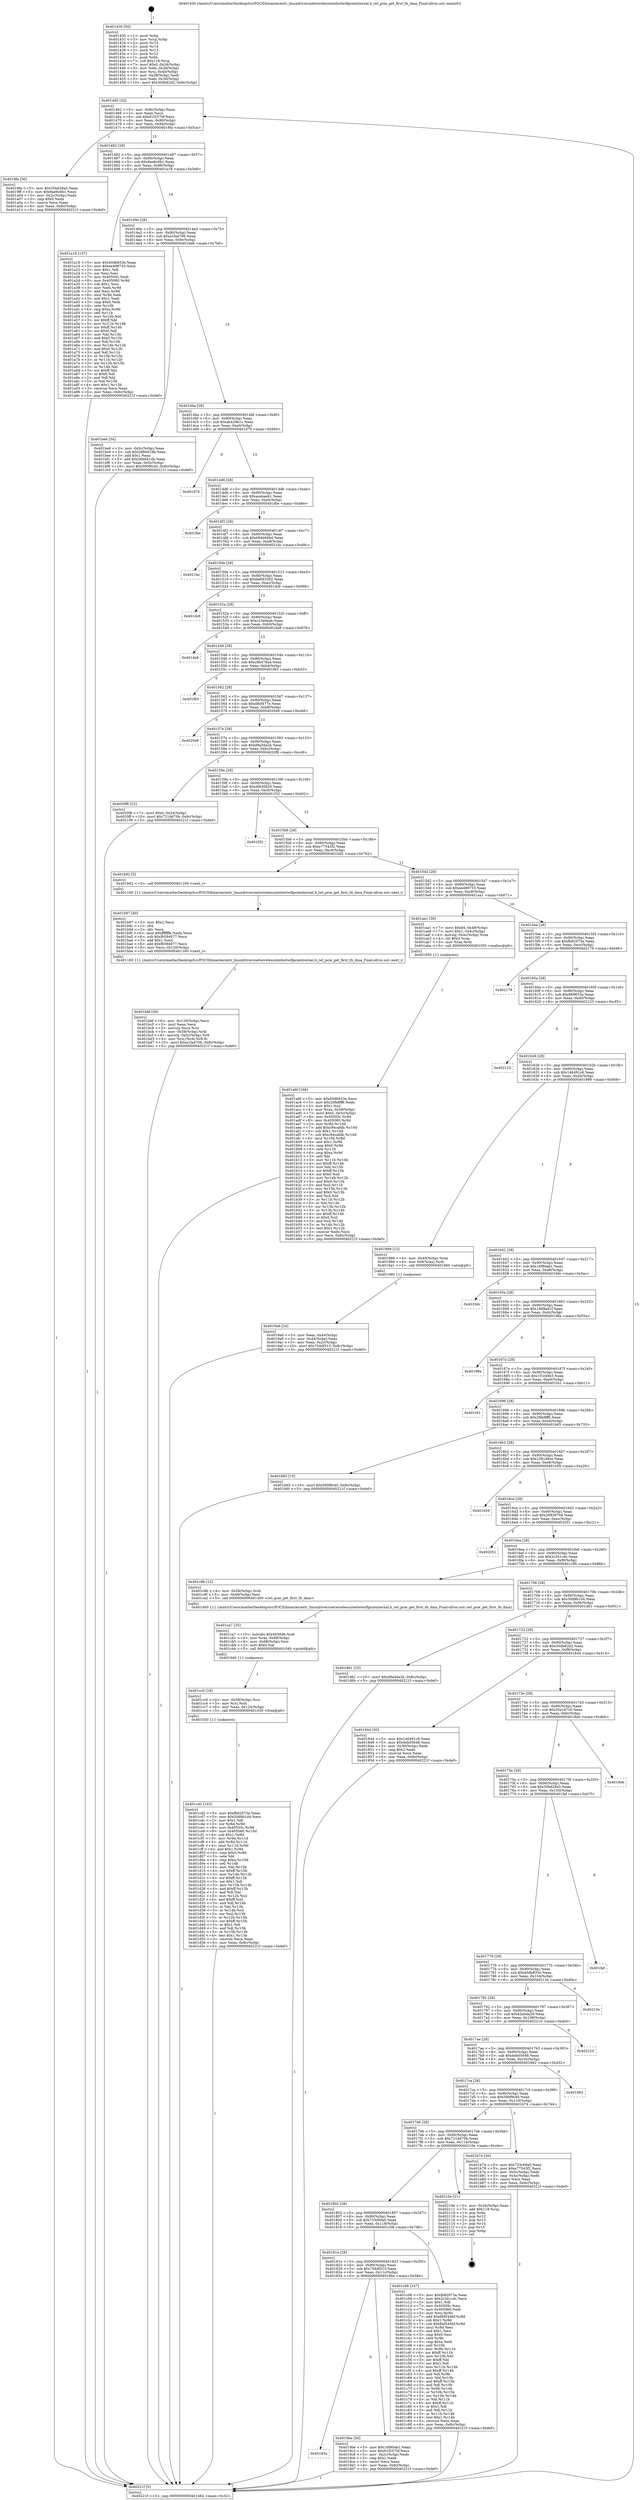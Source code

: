 digraph "0x401430" {
  label = "0x401430 (/mnt/c/Users/mathe/Desktop/tcc/POCII/binaries/extr_linuxdriversnetwirelessinteliwlwifipcieinternal.h_iwl_pcie_get_first_tb_dma_Final-ollvm.out::main(0))"
  labelloc = "t"
  node[shape=record]

  Entry [label="",width=0.3,height=0.3,shape=circle,fillcolor=black,style=filled]
  "0x401462" [label="{
     0x401462 [32]\l
     | [instrs]\l
     &nbsp;&nbsp;0x401462 \<+6\>: mov -0x8c(%rbp),%eax\l
     &nbsp;&nbsp;0x401468 \<+2\>: mov %eax,%ecx\l
     &nbsp;&nbsp;0x40146a \<+6\>: sub $0x91f2570f,%ecx\l
     &nbsp;&nbsp;0x401470 \<+6\>: mov %eax,-0x90(%rbp)\l
     &nbsp;&nbsp;0x401476 \<+6\>: mov %ecx,-0x94(%rbp)\l
     &nbsp;&nbsp;0x40147c \<+6\>: je 00000000004019fa \<main+0x5ca\>\l
  }"]
  "0x4019fa" [label="{
     0x4019fa [30]\l
     | [instrs]\l
     &nbsp;&nbsp;0x4019fa \<+5\>: mov $0x35bd28a5,%eax\l
     &nbsp;&nbsp;0x4019ff \<+5\>: mov $0x9ae6c6b1,%ecx\l
     &nbsp;&nbsp;0x401a04 \<+3\>: mov -0x2c(%rbp),%edx\l
     &nbsp;&nbsp;0x401a07 \<+3\>: cmp $0x0,%edx\l
     &nbsp;&nbsp;0x401a0a \<+3\>: cmove %ecx,%eax\l
     &nbsp;&nbsp;0x401a0d \<+6\>: mov %eax,-0x8c(%rbp)\l
     &nbsp;&nbsp;0x401a13 \<+5\>: jmp 000000000040221f \<main+0xdef\>\l
  }"]
  "0x401482" [label="{
     0x401482 [28]\l
     | [instrs]\l
     &nbsp;&nbsp;0x401482 \<+5\>: jmp 0000000000401487 \<main+0x57\>\l
     &nbsp;&nbsp;0x401487 \<+6\>: mov -0x90(%rbp),%eax\l
     &nbsp;&nbsp;0x40148d \<+5\>: sub $0x9ae6c6b1,%eax\l
     &nbsp;&nbsp;0x401492 \<+6\>: mov %eax,-0x98(%rbp)\l
     &nbsp;&nbsp;0x401498 \<+6\>: je 0000000000401a18 \<main+0x5e8\>\l
  }"]
  Exit [label="",width=0.3,height=0.3,shape=circle,fillcolor=black,style=filled,peripheries=2]
  "0x401a18" [label="{
     0x401a18 [137]\l
     | [instrs]\l
     &nbsp;&nbsp;0x401a18 \<+5\>: mov $0x40db833e,%eax\l
     &nbsp;&nbsp;0x401a1d \<+5\>: mov $0xee499733,%ecx\l
     &nbsp;&nbsp;0x401a22 \<+2\>: mov $0x1,%dl\l
     &nbsp;&nbsp;0x401a24 \<+2\>: xor %esi,%esi\l
     &nbsp;&nbsp;0x401a26 \<+7\>: mov 0x40505c,%edi\l
     &nbsp;&nbsp;0x401a2d \<+8\>: mov 0x405060,%r8d\l
     &nbsp;&nbsp;0x401a35 \<+3\>: sub $0x1,%esi\l
     &nbsp;&nbsp;0x401a38 \<+3\>: mov %edi,%r9d\l
     &nbsp;&nbsp;0x401a3b \<+3\>: add %esi,%r9d\l
     &nbsp;&nbsp;0x401a3e \<+4\>: imul %r9d,%edi\l
     &nbsp;&nbsp;0x401a42 \<+3\>: and $0x1,%edi\l
     &nbsp;&nbsp;0x401a45 \<+3\>: cmp $0x0,%edi\l
     &nbsp;&nbsp;0x401a48 \<+4\>: sete %r10b\l
     &nbsp;&nbsp;0x401a4c \<+4\>: cmp $0xa,%r8d\l
     &nbsp;&nbsp;0x401a50 \<+4\>: setl %r11b\l
     &nbsp;&nbsp;0x401a54 \<+3\>: mov %r10b,%bl\l
     &nbsp;&nbsp;0x401a57 \<+3\>: xor $0xff,%bl\l
     &nbsp;&nbsp;0x401a5a \<+3\>: mov %r11b,%r14b\l
     &nbsp;&nbsp;0x401a5d \<+4\>: xor $0xff,%r14b\l
     &nbsp;&nbsp;0x401a61 \<+3\>: xor $0x0,%dl\l
     &nbsp;&nbsp;0x401a64 \<+3\>: mov %bl,%r15b\l
     &nbsp;&nbsp;0x401a67 \<+4\>: and $0x0,%r15b\l
     &nbsp;&nbsp;0x401a6b \<+3\>: and %dl,%r10b\l
     &nbsp;&nbsp;0x401a6e \<+3\>: mov %r14b,%r12b\l
     &nbsp;&nbsp;0x401a71 \<+4\>: and $0x0,%r12b\l
     &nbsp;&nbsp;0x401a75 \<+3\>: and %dl,%r11b\l
     &nbsp;&nbsp;0x401a78 \<+3\>: or %r10b,%r15b\l
     &nbsp;&nbsp;0x401a7b \<+3\>: or %r11b,%r12b\l
     &nbsp;&nbsp;0x401a7e \<+3\>: xor %r12b,%r15b\l
     &nbsp;&nbsp;0x401a81 \<+3\>: or %r14b,%bl\l
     &nbsp;&nbsp;0x401a84 \<+3\>: xor $0xff,%bl\l
     &nbsp;&nbsp;0x401a87 \<+3\>: or $0x0,%dl\l
     &nbsp;&nbsp;0x401a8a \<+2\>: and %dl,%bl\l
     &nbsp;&nbsp;0x401a8c \<+3\>: or %bl,%r15b\l
     &nbsp;&nbsp;0x401a8f \<+4\>: test $0x1,%r15b\l
     &nbsp;&nbsp;0x401a93 \<+3\>: cmovne %ecx,%eax\l
     &nbsp;&nbsp;0x401a96 \<+6\>: mov %eax,-0x8c(%rbp)\l
     &nbsp;&nbsp;0x401a9c \<+5\>: jmp 000000000040221f \<main+0xdef\>\l
  }"]
  "0x40149e" [label="{
     0x40149e [28]\l
     | [instrs]\l
     &nbsp;&nbsp;0x40149e \<+5\>: jmp 00000000004014a3 \<main+0x73\>\l
     &nbsp;&nbsp;0x4014a3 \<+6\>: mov -0x90(%rbp),%eax\l
     &nbsp;&nbsp;0x4014a9 \<+5\>: sub $0xa1fa4706,%eax\l
     &nbsp;&nbsp;0x4014ae \<+6\>: mov %eax,-0x9c(%rbp)\l
     &nbsp;&nbsp;0x4014b4 \<+6\>: je 0000000000401be6 \<main+0x7b6\>\l
  }"]
  "0x401cd2" [label="{
     0x401cd2 [143]\l
     | [instrs]\l
     &nbsp;&nbsp;0x401cd2 \<+5\>: mov $0xfb82973a,%eax\l
     &nbsp;&nbsp;0x401cd7 \<+5\>: mov $0x30d9b1d4,%ecx\l
     &nbsp;&nbsp;0x401cdc \<+2\>: mov $0x1,%dl\l
     &nbsp;&nbsp;0x401cde \<+3\>: xor %r8d,%r8d\l
     &nbsp;&nbsp;0x401ce1 \<+8\>: mov 0x40505c,%r9d\l
     &nbsp;&nbsp;0x401ce9 \<+8\>: mov 0x405060,%r10d\l
     &nbsp;&nbsp;0x401cf1 \<+4\>: sub $0x1,%r8d\l
     &nbsp;&nbsp;0x401cf5 \<+3\>: mov %r9d,%r11d\l
     &nbsp;&nbsp;0x401cf8 \<+3\>: add %r8d,%r11d\l
     &nbsp;&nbsp;0x401cfb \<+4\>: imul %r11d,%r9d\l
     &nbsp;&nbsp;0x401cff \<+4\>: and $0x1,%r9d\l
     &nbsp;&nbsp;0x401d03 \<+4\>: cmp $0x0,%r9d\l
     &nbsp;&nbsp;0x401d07 \<+3\>: sete %bl\l
     &nbsp;&nbsp;0x401d0a \<+4\>: cmp $0xa,%r10d\l
     &nbsp;&nbsp;0x401d0e \<+4\>: setl %r14b\l
     &nbsp;&nbsp;0x401d12 \<+3\>: mov %bl,%r15b\l
     &nbsp;&nbsp;0x401d15 \<+4\>: xor $0xff,%r15b\l
     &nbsp;&nbsp;0x401d19 \<+3\>: mov %r14b,%r12b\l
     &nbsp;&nbsp;0x401d1c \<+4\>: xor $0xff,%r12b\l
     &nbsp;&nbsp;0x401d20 \<+3\>: xor $0x1,%dl\l
     &nbsp;&nbsp;0x401d23 \<+3\>: mov %r15b,%r13b\l
     &nbsp;&nbsp;0x401d26 \<+4\>: and $0xff,%r13b\l
     &nbsp;&nbsp;0x401d2a \<+2\>: and %dl,%bl\l
     &nbsp;&nbsp;0x401d2c \<+3\>: mov %r12b,%sil\l
     &nbsp;&nbsp;0x401d2f \<+4\>: and $0xff,%sil\l
     &nbsp;&nbsp;0x401d33 \<+3\>: and %dl,%r14b\l
     &nbsp;&nbsp;0x401d36 \<+3\>: or %bl,%r13b\l
     &nbsp;&nbsp;0x401d39 \<+3\>: or %r14b,%sil\l
     &nbsp;&nbsp;0x401d3c \<+3\>: xor %sil,%r13b\l
     &nbsp;&nbsp;0x401d3f \<+3\>: or %r12b,%r15b\l
     &nbsp;&nbsp;0x401d42 \<+4\>: xor $0xff,%r15b\l
     &nbsp;&nbsp;0x401d46 \<+3\>: or $0x1,%dl\l
     &nbsp;&nbsp;0x401d49 \<+3\>: and %dl,%r15b\l
     &nbsp;&nbsp;0x401d4c \<+3\>: or %r15b,%r13b\l
     &nbsp;&nbsp;0x401d4f \<+4\>: test $0x1,%r13b\l
     &nbsp;&nbsp;0x401d53 \<+3\>: cmovne %ecx,%eax\l
     &nbsp;&nbsp;0x401d56 \<+6\>: mov %eax,-0x8c(%rbp)\l
     &nbsp;&nbsp;0x401d5c \<+5\>: jmp 000000000040221f \<main+0xdef\>\l
  }"]
  "0x401be6" [label="{
     0x401be6 [34]\l
     | [instrs]\l
     &nbsp;&nbsp;0x401be6 \<+3\>: mov -0x5c(%rbp),%eax\l
     &nbsp;&nbsp;0x401be9 \<+5\>: sub $0x2666d1db,%eax\l
     &nbsp;&nbsp;0x401bee \<+3\>: add $0x1,%eax\l
     &nbsp;&nbsp;0x401bf1 \<+5\>: add $0x2666d1db,%eax\l
     &nbsp;&nbsp;0x401bf6 \<+3\>: mov %eax,-0x5c(%rbp)\l
     &nbsp;&nbsp;0x401bf9 \<+10\>: movl $0x590f9c40,-0x8c(%rbp)\l
     &nbsp;&nbsp;0x401c03 \<+5\>: jmp 000000000040221f \<main+0xdef\>\l
  }"]
  "0x4014ba" [label="{
     0x4014ba [28]\l
     | [instrs]\l
     &nbsp;&nbsp;0x4014ba \<+5\>: jmp 00000000004014bf \<main+0x8f\>\l
     &nbsp;&nbsp;0x4014bf \<+6\>: mov -0x90(%rbp),%eax\l
     &nbsp;&nbsp;0x4014c5 \<+5\>: sub $0xab429b1c,%eax\l
     &nbsp;&nbsp;0x4014ca \<+6\>: mov %eax,-0xa0(%rbp)\l
     &nbsp;&nbsp;0x4014d0 \<+6\>: je 0000000000401d70 \<main+0x940\>\l
  }"]
  "0x401cc0" [label="{
     0x401cc0 [18]\l
     | [instrs]\l
     &nbsp;&nbsp;0x401cc0 \<+4\>: mov -0x58(%rbp),%rsi\l
     &nbsp;&nbsp;0x401cc4 \<+3\>: mov %rsi,%rdi\l
     &nbsp;&nbsp;0x401cc7 \<+6\>: mov %eax,-0x124(%rbp)\l
     &nbsp;&nbsp;0x401ccd \<+5\>: call 0000000000401030 \<free@plt\>\l
     | [calls]\l
     &nbsp;&nbsp;0x401030 \{1\} (unknown)\l
  }"]
  "0x401d70" [label="{
     0x401d70\l
  }", style=dashed]
  "0x4014d6" [label="{
     0x4014d6 [28]\l
     | [instrs]\l
     &nbsp;&nbsp;0x4014d6 \<+5\>: jmp 00000000004014db \<main+0xab\>\l
     &nbsp;&nbsp;0x4014db \<+6\>: mov -0x90(%rbp),%eax\l
     &nbsp;&nbsp;0x4014e1 \<+5\>: sub $0xacebaeb1,%eax\l
     &nbsp;&nbsp;0x4014e6 \<+6\>: mov %eax,-0xa4(%rbp)\l
     &nbsp;&nbsp;0x4014ec \<+6\>: je 0000000000401fbe \<main+0xb8e\>\l
  }"]
  "0x401ca7" [label="{
     0x401ca7 [25]\l
     | [instrs]\l
     &nbsp;&nbsp;0x401ca7 \<+10\>: movabs $0x4030d6,%rdi\l
     &nbsp;&nbsp;0x401cb1 \<+4\>: mov %rax,-0x68(%rbp)\l
     &nbsp;&nbsp;0x401cb5 \<+4\>: mov -0x68(%rbp),%rsi\l
     &nbsp;&nbsp;0x401cb9 \<+2\>: mov $0x0,%al\l
     &nbsp;&nbsp;0x401cbb \<+5\>: call 0000000000401040 \<printf@plt\>\l
     | [calls]\l
     &nbsp;&nbsp;0x401040 \{1\} (unknown)\l
  }"]
  "0x401fbe" [label="{
     0x401fbe\l
  }", style=dashed]
  "0x4014f2" [label="{
     0x4014f2 [28]\l
     | [instrs]\l
     &nbsp;&nbsp;0x4014f2 \<+5\>: jmp 00000000004014f7 \<main+0xc7\>\l
     &nbsp;&nbsp;0x4014f7 \<+6\>: mov -0x90(%rbp),%eax\l
     &nbsp;&nbsp;0x4014fd \<+5\>: sub $0xb94b94bd,%eax\l
     &nbsp;&nbsp;0x401502 \<+6\>: mov %eax,-0xa8(%rbp)\l
     &nbsp;&nbsp;0x401508 \<+6\>: je 00000000004021bc \<main+0xd8c\>\l
  }"]
  "0x401bbf" [label="{
     0x401bbf [39]\l
     | [instrs]\l
     &nbsp;&nbsp;0x401bbf \<+6\>: mov -0x120(%rbp),%ecx\l
     &nbsp;&nbsp;0x401bc5 \<+3\>: imul %eax,%ecx\l
     &nbsp;&nbsp;0x401bc8 \<+3\>: movslq %ecx,%rsi\l
     &nbsp;&nbsp;0x401bcb \<+4\>: mov -0x58(%rbp),%rdi\l
     &nbsp;&nbsp;0x401bcf \<+4\>: movslq -0x5c(%rbp),%r8\l
     &nbsp;&nbsp;0x401bd3 \<+4\>: mov %rsi,(%rdi,%r8,8)\l
     &nbsp;&nbsp;0x401bd7 \<+10\>: movl $0xa1fa4706,-0x8c(%rbp)\l
     &nbsp;&nbsp;0x401be1 \<+5\>: jmp 000000000040221f \<main+0xdef\>\l
  }"]
  "0x4021bc" [label="{
     0x4021bc\l
  }", style=dashed]
  "0x40150e" [label="{
     0x40150e [28]\l
     | [instrs]\l
     &nbsp;&nbsp;0x40150e \<+5\>: jmp 0000000000401513 \<main+0xe3\>\l
     &nbsp;&nbsp;0x401513 \<+6\>: mov -0x90(%rbp),%eax\l
     &nbsp;&nbsp;0x401519 \<+5\>: sub $0xbe693302,%eax\l
     &nbsp;&nbsp;0x40151e \<+6\>: mov %eax,-0xac(%rbp)\l
     &nbsp;&nbsp;0x401524 \<+6\>: je 0000000000401dc6 \<main+0x996\>\l
  }"]
  "0x401b97" [label="{
     0x401b97 [40]\l
     | [instrs]\l
     &nbsp;&nbsp;0x401b97 \<+5\>: mov $0x2,%ecx\l
     &nbsp;&nbsp;0x401b9c \<+1\>: cltd\l
     &nbsp;&nbsp;0x401b9d \<+2\>: idiv %ecx\l
     &nbsp;&nbsp;0x401b9f \<+6\>: imul $0xfffffffe,%edx,%ecx\l
     &nbsp;&nbsp;0x401ba5 \<+6\>: sub $0xfb594077,%ecx\l
     &nbsp;&nbsp;0x401bab \<+3\>: add $0x1,%ecx\l
     &nbsp;&nbsp;0x401bae \<+6\>: add $0xfb594077,%ecx\l
     &nbsp;&nbsp;0x401bb4 \<+6\>: mov %ecx,-0x120(%rbp)\l
     &nbsp;&nbsp;0x401bba \<+5\>: call 0000000000401160 \<next_i\>\l
     | [calls]\l
     &nbsp;&nbsp;0x401160 \{1\} (/mnt/c/Users/mathe/Desktop/tcc/POCII/binaries/extr_linuxdriversnetwirelessinteliwlwifipcieinternal.h_iwl_pcie_get_first_tb_dma_Final-ollvm.out::next_i)\l
  }"]
  "0x401dc6" [label="{
     0x401dc6\l
  }", style=dashed]
  "0x40152a" [label="{
     0x40152a [28]\l
     | [instrs]\l
     &nbsp;&nbsp;0x40152a \<+5\>: jmp 000000000040152f \<main+0xff\>\l
     &nbsp;&nbsp;0x40152f \<+6\>: mov -0x90(%rbp),%eax\l
     &nbsp;&nbsp;0x401535 \<+5\>: sub $0xc23e0eab,%eax\l
     &nbsp;&nbsp;0x40153a \<+6\>: mov %eax,-0xb0(%rbp)\l
     &nbsp;&nbsp;0x401540 \<+6\>: je 0000000000401da8 \<main+0x978\>\l
  }"]
  "0x401abf" [label="{
     0x401abf [166]\l
     | [instrs]\l
     &nbsp;&nbsp;0x401abf \<+5\>: mov $0x40db833e,%ecx\l
     &nbsp;&nbsp;0x401ac4 \<+5\>: mov $0x20fe8ff6,%edx\l
     &nbsp;&nbsp;0x401ac9 \<+3\>: mov $0x1,%sil\l
     &nbsp;&nbsp;0x401acc \<+4\>: mov %rax,-0x58(%rbp)\l
     &nbsp;&nbsp;0x401ad0 \<+7\>: movl $0x0,-0x5c(%rbp)\l
     &nbsp;&nbsp;0x401ad7 \<+8\>: mov 0x40505c,%r8d\l
     &nbsp;&nbsp;0x401adf \<+8\>: mov 0x405060,%r9d\l
     &nbsp;&nbsp;0x401ae7 \<+3\>: mov %r8d,%r10d\l
     &nbsp;&nbsp;0x401aea \<+7\>: add $0xc94cafdb,%r10d\l
     &nbsp;&nbsp;0x401af1 \<+4\>: sub $0x1,%r10d\l
     &nbsp;&nbsp;0x401af5 \<+7\>: sub $0xc94cafdb,%r10d\l
     &nbsp;&nbsp;0x401afc \<+4\>: imul %r10d,%r8d\l
     &nbsp;&nbsp;0x401b00 \<+4\>: and $0x1,%r8d\l
     &nbsp;&nbsp;0x401b04 \<+4\>: cmp $0x0,%r8d\l
     &nbsp;&nbsp;0x401b08 \<+4\>: sete %r11b\l
     &nbsp;&nbsp;0x401b0c \<+4\>: cmp $0xa,%r9d\l
     &nbsp;&nbsp;0x401b10 \<+3\>: setl %bl\l
     &nbsp;&nbsp;0x401b13 \<+3\>: mov %r11b,%r14b\l
     &nbsp;&nbsp;0x401b16 \<+4\>: xor $0xff,%r14b\l
     &nbsp;&nbsp;0x401b1a \<+3\>: mov %bl,%r15b\l
     &nbsp;&nbsp;0x401b1d \<+4\>: xor $0xff,%r15b\l
     &nbsp;&nbsp;0x401b21 \<+4\>: xor $0x0,%sil\l
     &nbsp;&nbsp;0x401b25 \<+3\>: mov %r14b,%r12b\l
     &nbsp;&nbsp;0x401b28 \<+4\>: and $0x0,%r12b\l
     &nbsp;&nbsp;0x401b2c \<+3\>: and %sil,%r11b\l
     &nbsp;&nbsp;0x401b2f \<+3\>: mov %r15b,%r13b\l
     &nbsp;&nbsp;0x401b32 \<+4\>: and $0x0,%r13b\l
     &nbsp;&nbsp;0x401b36 \<+3\>: and %sil,%bl\l
     &nbsp;&nbsp;0x401b39 \<+3\>: or %r11b,%r12b\l
     &nbsp;&nbsp;0x401b3c \<+3\>: or %bl,%r13b\l
     &nbsp;&nbsp;0x401b3f \<+3\>: xor %r13b,%r12b\l
     &nbsp;&nbsp;0x401b42 \<+3\>: or %r15b,%r14b\l
     &nbsp;&nbsp;0x401b45 \<+4\>: xor $0xff,%r14b\l
     &nbsp;&nbsp;0x401b49 \<+4\>: or $0x0,%sil\l
     &nbsp;&nbsp;0x401b4d \<+3\>: and %sil,%r14b\l
     &nbsp;&nbsp;0x401b50 \<+3\>: or %r14b,%r12b\l
     &nbsp;&nbsp;0x401b53 \<+4\>: test $0x1,%r12b\l
     &nbsp;&nbsp;0x401b57 \<+3\>: cmovne %edx,%ecx\l
     &nbsp;&nbsp;0x401b5a \<+6\>: mov %ecx,-0x8c(%rbp)\l
     &nbsp;&nbsp;0x401b60 \<+5\>: jmp 000000000040221f \<main+0xdef\>\l
  }"]
  "0x401da8" [label="{
     0x401da8\l
  }", style=dashed]
  "0x401546" [label="{
     0x401546 [28]\l
     | [instrs]\l
     &nbsp;&nbsp;0x401546 \<+5\>: jmp 000000000040154b \<main+0x11b\>\l
     &nbsp;&nbsp;0x40154b \<+6\>: mov -0x90(%rbp),%eax\l
     &nbsp;&nbsp;0x401551 \<+5\>: sub $0xc9b476a4,%eax\l
     &nbsp;&nbsp;0x401556 \<+6\>: mov %eax,-0xb4(%rbp)\l
     &nbsp;&nbsp;0x40155c \<+6\>: je 0000000000401f63 \<main+0xb33\>\l
  }"]
  "0x40183a" [label="{
     0x40183a\l
  }", style=dashed]
  "0x401f63" [label="{
     0x401f63\l
  }", style=dashed]
  "0x401562" [label="{
     0x401562 [28]\l
     | [instrs]\l
     &nbsp;&nbsp;0x401562 \<+5\>: jmp 0000000000401567 \<main+0x137\>\l
     &nbsp;&nbsp;0x401567 \<+6\>: mov -0x90(%rbp),%eax\l
     &nbsp;&nbsp;0x40156d \<+5\>: sub $0xd8cf477e,%eax\l
     &nbsp;&nbsp;0x401572 \<+6\>: mov %eax,-0xb8(%rbp)\l
     &nbsp;&nbsp;0x401578 \<+6\>: je 00000000004020e9 \<main+0xcb9\>\l
  }"]
  "0x4019be" [label="{
     0x4019be [30]\l
     | [instrs]\l
     &nbsp;&nbsp;0x4019be \<+5\>: mov $0x16f80ab1,%eax\l
     &nbsp;&nbsp;0x4019c3 \<+5\>: mov $0x91f2570f,%ecx\l
     &nbsp;&nbsp;0x4019c8 \<+3\>: mov -0x2c(%rbp),%edx\l
     &nbsp;&nbsp;0x4019cb \<+3\>: cmp $0x1,%edx\l
     &nbsp;&nbsp;0x4019ce \<+3\>: cmovl %ecx,%eax\l
     &nbsp;&nbsp;0x4019d1 \<+6\>: mov %eax,-0x8c(%rbp)\l
     &nbsp;&nbsp;0x4019d7 \<+5\>: jmp 000000000040221f \<main+0xdef\>\l
  }"]
  "0x4020e9" [label="{
     0x4020e9\l
  }", style=dashed]
  "0x40157e" [label="{
     0x40157e [28]\l
     | [instrs]\l
     &nbsp;&nbsp;0x40157e \<+5\>: jmp 0000000000401583 \<main+0x153\>\l
     &nbsp;&nbsp;0x401583 \<+6\>: mov -0x90(%rbp),%eax\l
     &nbsp;&nbsp;0x401589 \<+5\>: sub $0xd9a3da2b,%eax\l
     &nbsp;&nbsp;0x40158e \<+6\>: mov %eax,-0xbc(%rbp)\l
     &nbsp;&nbsp;0x401594 \<+6\>: je 00000000004020f8 \<main+0xcc8\>\l
  }"]
  "0x40181e" [label="{
     0x40181e [28]\l
     | [instrs]\l
     &nbsp;&nbsp;0x40181e \<+5\>: jmp 0000000000401823 \<main+0x3f3\>\l
     &nbsp;&nbsp;0x401823 \<+6\>: mov -0x90(%rbp),%eax\l
     &nbsp;&nbsp;0x401829 \<+5\>: sub $0x754df313,%eax\l
     &nbsp;&nbsp;0x40182e \<+6\>: mov %eax,-0x11c(%rbp)\l
     &nbsp;&nbsp;0x401834 \<+6\>: je 00000000004019be \<main+0x58e\>\l
  }"]
  "0x4020f8" [label="{
     0x4020f8 [22]\l
     | [instrs]\l
     &nbsp;&nbsp;0x4020f8 \<+7\>: movl $0x0,-0x34(%rbp)\l
     &nbsp;&nbsp;0x4020ff \<+10\>: movl $0x721dd70b,-0x8c(%rbp)\l
     &nbsp;&nbsp;0x402109 \<+5\>: jmp 000000000040221f \<main+0xdef\>\l
  }"]
  "0x40159a" [label="{
     0x40159a [28]\l
     | [instrs]\l
     &nbsp;&nbsp;0x40159a \<+5\>: jmp 000000000040159f \<main+0x16f\>\l
     &nbsp;&nbsp;0x40159f \<+6\>: mov -0x90(%rbp),%eax\l
     &nbsp;&nbsp;0x4015a5 \<+5\>: sub $0xdf430626,%eax\l
     &nbsp;&nbsp;0x4015aa \<+6\>: mov %eax,-0xc0(%rbp)\l
     &nbsp;&nbsp;0x4015b0 \<+6\>: je 0000000000401f32 \<main+0xb02\>\l
  }"]
  "0x401c08" [label="{
     0x401c08 [147]\l
     | [instrs]\l
     &nbsp;&nbsp;0x401c08 \<+5\>: mov $0xfb82973a,%eax\l
     &nbsp;&nbsp;0x401c0d \<+5\>: mov $0x2c341cdc,%ecx\l
     &nbsp;&nbsp;0x401c12 \<+2\>: mov $0x1,%dl\l
     &nbsp;&nbsp;0x401c14 \<+7\>: mov 0x40505c,%esi\l
     &nbsp;&nbsp;0x401c1b \<+7\>: mov 0x405060,%edi\l
     &nbsp;&nbsp;0x401c22 \<+3\>: mov %esi,%r8d\l
     &nbsp;&nbsp;0x401c25 \<+7\>: add $0x6bf544bf,%r8d\l
     &nbsp;&nbsp;0x401c2c \<+4\>: sub $0x1,%r8d\l
     &nbsp;&nbsp;0x401c30 \<+7\>: sub $0x6bf544bf,%r8d\l
     &nbsp;&nbsp;0x401c37 \<+4\>: imul %r8d,%esi\l
     &nbsp;&nbsp;0x401c3b \<+3\>: and $0x1,%esi\l
     &nbsp;&nbsp;0x401c3e \<+3\>: cmp $0x0,%esi\l
     &nbsp;&nbsp;0x401c41 \<+4\>: sete %r9b\l
     &nbsp;&nbsp;0x401c45 \<+3\>: cmp $0xa,%edi\l
     &nbsp;&nbsp;0x401c48 \<+4\>: setl %r10b\l
     &nbsp;&nbsp;0x401c4c \<+3\>: mov %r9b,%r11b\l
     &nbsp;&nbsp;0x401c4f \<+4\>: xor $0xff,%r11b\l
     &nbsp;&nbsp;0x401c53 \<+3\>: mov %r10b,%bl\l
     &nbsp;&nbsp;0x401c56 \<+3\>: xor $0xff,%bl\l
     &nbsp;&nbsp;0x401c59 \<+3\>: xor $0x1,%dl\l
     &nbsp;&nbsp;0x401c5c \<+3\>: mov %r11b,%r14b\l
     &nbsp;&nbsp;0x401c5f \<+4\>: and $0xff,%r14b\l
     &nbsp;&nbsp;0x401c63 \<+3\>: and %dl,%r9b\l
     &nbsp;&nbsp;0x401c66 \<+3\>: mov %bl,%r15b\l
     &nbsp;&nbsp;0x401c69 \<+4\>: and $0xff,%r15b\l
     &nbsp;&nbsp;0x401c6d \<+3\>: and %dl,%r10b\l
     &nbsp;&nbsp;0x401c70 \<+3\>: or %r9b,%r14b\l
     &nbsp;&nbsp;0x401c73 \<+3\>: or %r10b,%r15b\l
     &nbsp;&nbsp;0x401c76 \<+3\>: xor %r15b,%r14b\l
     &nbsp;&nbsp;0x401c79 \<+3\>: or %bl,%r11b\l
     &nbsp;&nbsp;0x401c7c \<+4\>: xor $0xff,%r11b\l
     &nbsp;&nbsp;0x401c80 \<+3\>: or $0x1,%dl\l
     &nbsp;&nbsp;0x401c83 \<+3\>: and %dl,%r11b\l
     &nbsp;&nbsp;0x401c86 \<+3\>: or %r11b,%r14b\l
     &nbsp;&nbsp;0x401c89 \<+4\>: test $0x1,%r14b\l
     &nbsp;&nbsp;0x401c8d \<+3\>: cmovne %ecx,%eax\l
     &nbsp;&nbsp;0x401c90 \<+6\>: mov %eax,-0x8c(%rbp)\l
     &nbsp;&nbsp;0x401c96 \<+5\>: jmp 000000000040221f \<main+0xdef\>\l
  }"]
  "0x401f32" [label="{
     0x401f32\l
  }", style=dashed]
  "0x4015b6" [label="{
     0x4015b6 [28]\l
     | [instrs]\l
     &nbsp;&nbsp;0x4015b6 \<+5\>: jmp 00000000004015bb \<main+0x18b\>\l
     &nbsp;&nbsp;0x4015bb \<+6\>: mov -0x90(%rbp),%eax\l
     &nbsp;&nbsp;0x4015c1 \<+5\>: sub $0xe77543f2,%eax\l
     &nbsp;&nbsp;0x4015c6 \<+6\>: mov %eax,-0xc4(%rbp)\l
     &nbsp;&nbsp;0x4015cc \<+6\>: je 0000000000401b92 \<main+0x762\>\l
  }"]
  "0x401802" [label="{
     0x401802 [28]\l
     | [instrs]\l
     &nbsp;&nbsp;0x401802 \<+5\>: jmp 0000000000401807 \<main+0x3d7\>\l
     &nbsp;&nbsp;0x401807 \<+6\>: mov -0x90(%rbp),%eax\l
     &nbsp;&nbsp;0x40180d \<+5\>: sub $0x733c68a0,%eax\l
     &nbsp;&nbsp;0x401812 \<+6\>: mov %eax,-0x118(%rbp)\l
     &nbsp;&nbsp;0x401818 \<+6\>: je 0000000000401c08 \<main+0x7d8\>\l
  }"]
  "0x401b92" [label="{
     0x401b92 [5]\l
     | [instrs]\l
     &nbsp;&nbsp;0x401b92 \<+5\>: call 0000000000401160 \<next_i\>\l
     | [calls]\l
     &nbsp;&nbsp;0x401160 \{1\} (/mnt/c/Users/mathe/Desktop/tcc/POCII/binaries/extr_linuxdriversnetwirelessinteliwlwifipcieinternal.h_iwl_pcie_get_first_tb_dma_Final-ollvm.out::next_i)\l
  }"]
  "0x4015d2" [label="{
     0x4015d2 [28]\l
     | [instrs]\l
     &nbsp;&nbsp;0x4015d2 \<+5\>: jmp 00000000004015d7 \<main+0x1a7\>\l
     &nbsp;&nbsp;0x4015d7 \<+6\>: mov -0x90(%rbp),%eax\l
     &nbsp;&nbsp;0x4015dd \<+5\>: sub $0xee499733,%eax\l
     &nbsp;&nbsp;0x4015e2 \<+6\>: mov %eax,-0xc8(%rbp)\l
     &nbsp;&nbsp;0x4015e8 \<+6\>: je 0000000000401aa1 \<main+0x671\>\l
  }"]
  "0x40210e" [label="{
     0x40210e [21]\l
     | [instrs]\l
     &nbsp;&nbsp;0x40210e \<+3\>: mov -0x34(%rbp),%eax\l
     &nbsp;&nbsp;0x402111 \<+7\>: add $0x118,%rsp\l
     &nbsp;&nbsp;0x402118 \<+1\>: pop %rbx\l
     &nbsp;&nbsp;0x402119 \<+2\>: pop %r12\l
     &nbsp;&nbsp;0x40211b \<+2\>: pop %r13\l
     &nbsp;&nbsp;0x40211d \<+2\>: pop %r14\l
     &nbsp;&nbsp;0x40211f \<+2\>: pop %r15\l
     &nbsp;&nbsp;0x402121 \<+1\>: pop %rbp\l
     &nbsp;&nbsp;0x402122 \<+1\>: ret\l
  }"]
  "0x401aa1" [label="{
     0x401aa1 [30]\l
     | [instrs]\l
     &nbsp;&nbsp;0x401aa1 \<+7\>: movl $0x64,-0x48(%rbp)\l
     &nbsp;&nbsp;0x401aa8 \<+7\>: movl $0x1,-0x4c(%rbp)\l
     &nbsp;&nbsp;0x401aaf \<+4\>: movslq -0x4c(%rbp),%rax\l
     &nbsp;&nbsp;0x401ab3 \<+4\>: shl $0x3,%rax\l
     &nbsp;&nbsp;0x401ab7 \<+3\>: mov %rax,%rdi\l
     &nbsp;&nbsp;0x401aba \<+5\>: call 0000000000401050 \<malloc@plt\>\l
     | [calls]\l
     &nbsp;&nbsp;0x401050 \{1\} (unknown)\l
  }"]
  "0x4015ee" [label="{
     0x4015ee [28]\l
     | [instrs]\l
     &nbsp;&nbsp;0x4015ee \<+5\>: jmp 00000000004015f3 \<main+0x1c3\>\l
     &nbsp;&nbsp;0x4015f3 \<+6\>: mov -0x90(%rbp),%eax\l
     &nbsp;&nbsp;0x4015f9 \<+5\>: sub $0xfb82973a,%eax\l
     &nbsp;&nbsp;0x4015fe \<+6\>: mov %eax,-0xcc(%rbp)\l
     &nbsp;&nbsp;0x401604 \<+6\>: je 0000000000402176 \<main+0xd46\>\l
  }"]
  "0x4017e6" [label="{
     0x4017e6 [28]\l
     | [instrs]\l
     &nbsp;&nbsp;0x4017e6 \<+5\>: jmp 00000000004017eb \<main+0x3bb\>\l
     &nbsp;&nbsp;0x4017eb \<+6\>: mov -0x90(%rbp),%eax\l
     &nbsp;&nbsp;0x4017f1 \<+5\>: sub $0x721dd70b,%eax\l
     &nbsp;&nbsp;0x4017f6 \<+6\>: mov %eax,-0x114(%rbp)\l
     &nbsp;&nbsp;0x4017fc \<+6\>: je 000000000040210e \<main+0xcde\>\l
  }"]
  "0x402176" [label="{
     0x402176\l
  }", style=dashed]
  "0x40160a" [label="{
     0x40160a [28]\l
     | [instrs]\l
     &nbsp;&nbsp;0x40160a \<+5\>: jmp 000000000040160f \<main+0x1df\>\l
     &nbsp;&nbsp;0x40160f \<+6\>: mov -0x90(%rbp),%eax\l
     &nbsp;&nbsp;0x401615 \<+5\>: sub $0x869653a,%eax\l
     &nbsp;&nbsp;0x40161a \<+6\>: mov %eax,-0xd0(%rbp)\l
     &nbsp;&nbsp;0x401620 \<+6\>: je 0000000000402123 \<main+0xcf3\>\l
  }"]
  "0x401b74" [label="{
     0x401b74 [30]\l
     | [instrs]\l
     &nbsp;&nbsp;0x401b74 \<+5\>: mov $0x733c68a0,%eax\l
     &nbsp;&nbsp;0x401b79 \<+5\>: mov $0xe77543f2,%ecx\l
     &nbsp;&nbsp;0x401b7e \<+3\>: mov -0x5c(%rbp),%edx\l
     &nbsp;&nbsp;0x401b81 \<+3\>: cmp -0x4c(%rbp),%edx\l
     &nbsp;&nbsp;0x401b84 \<+3\>: cmovl %ecx,%eax\l
     &nbsp;&nbsp;0x401b87 \<+6\>: mov %eax,-0x8c(%rbp)\l
     &nbsp;&nbsp;0x401b8d \<+5\>: jmp 000000000040221f \<main+0xdef\>\l
  }"]
  "0x402123" [label="{
     0x402123\l
  }", style=dashed]
  "0x401626" [label="{
     0x401626 [28]\l
     | [instrs]\l
     &nbsp;&nbsp;0x401626 \<+5\>: jmp 000000000040162b \<main+0x1fb\>\l
     &nbsp;&nbsp;0x40162b \<+6\>: mov -0x90(%rbp),%eax\l
     &nbsp;&nbsp;0x401631 \<+5\>: sub $0x146491c6,%eax\l
     &nbsp;&nbsp;0x401636 \<+6\>: mov %eax,-0xd4(%rbp)\l
     &nbsp;&nbsp;0x40163c \<+6\>: je 0000000000401999 \<main+0x569\>\l
  }"]
  "0x4017ca" [label="{
     0x4017ca [28]\l
     | [instrs]\l
     &nbsp;&nbsp;0x4017ca \<+5\>: jmp 00000000004017cf \<main+0x39f\>\l
     &nbsp;&nbsp;0x4017cf \<+6\>: mov -0x90(%rbp),%eax\l
     &nbsp;&nbsp;0x4017d5 \<+5\>: sub $0x590f9c40,%eax\l
     &nbsp;&nbsp;0x4017da \<+6\>: mov %eax,-0x110(%rbp)\l
     &nbsp;&nbsp;0x4017e0 \<+6\>: je 0000000000401b74 \<main+0x744\>\l
  }"]
  "0x401999" [label="{
     0x401999 [13]\l
     | [instrs]\l
     &nbsp;&nbsp;0x401999 \<+4\>: mov -0x40(%rbp),%rax\l
     &nbsp;&nbsp;0x40199d \<+4\>: mov 0x8(%rax),%rdi\l
     &nbsp;&nbsp;0x4019a1 \<+5\>: call 0000000000401060 \<atoi@plt\>\l
     | [calls]\l
     &nbsp;&nbsp;0x401060 \{1\} (unknown)\l
  }"]
  "0x401642" [label="{
     0x401642 [28]\l
     | [instrs]\l
     &nbsp;&nbsp;0x401642 \<+5\>: jmp 0000000000401647 \<main+0x217\>\l
     &nbsp;&nbsp;0x401647 \<+6\>: mov -0x90(%rbp),%eax\l
     &nbsp;&nbsp;0x40164d \<+5\>: sub $0x16f80ab1,%eax\l
     &nbsp;&nbsp;0x401652 \<+6\>: mov %eax,-0xd8(%rbp)\l
     &nbsp;&nbsp;0x401658 \<+6\>: je 00000000004019dc \<main+0x5ac\>\l
  }"]
  "0x401862" [label="{
     0x401862\l
  }", style=dashed]
  "0x4019dc" [label="{
     0x4019dc\l
  }", style=dashed]
  "0x40165e" [label="{
     0x40165e [28]\l
     | [instrs]\l
     &nbsp;&nbsp;0x40165e \<+5\>: jmp 0000000000401663 \<main+0x233\>\l
     &nbsp;&nbsp;0x401663 \<+6\>: mov -0x90(%rbp),%eax\l
     &nbsp;&nbsp;0x401669 \<+5\>: sub $0x19d9ad1f,%eax\l
     &nbsp;&nbsp;0x40166e \<+6\>: mov %eax,-0xdc(%rbp)\l
     &nbsp;&nbsp;0x401674 \<+6\>: je 000000000040198a \<main+0x55a\>\l
  }"]
  "0x4017ae" [label="{
     0x4017ae [28]\l
     | [instrs]\l
     &nbsp;&nbsp;0x4017ae \<+5\>: jmp 00000000004017b3 \<main+0x383\>\l
     &nbsp;&nbsp;0x4017b3 \<+6\>: mov -0x90(%rbp),%eax\l
     &nbsp;&nbsp;0x4017b9 \<+5\>: sub $0x4eb05648,%eax\l
     &nbsp;&nbsp;0x4017be \<+6\>: mov %eax,-0x10c(%rbp)\l
     &nbsp;&nbsp;0x4017c4 \<+6\>: je 0000000000401862 \<main+0x432\>\l
  }"]
  "0x40198a" [label="{
     0x40198a\l
  }", style=dashed]
  "0x40167a" [label="{
     0x40167a [28]\l
     | [instrs]\l
     &nbsp;&nbsp;0x40167a \<+5\>: jmp 000000000040167f \<main+0x24f\>\l
     &nbsp;&nbsp;0x40167f \<+6\>: mov -0x90(%rbp),%eax\l
     &nbsp;&nbsp;0x401685 \<+5\>: sub $0x1f1e49e3,%eax\l
     &nbsp;&nbsp;0x40168a \<+6\>: mov %eax,-0xe0(%rbp)\l
     &nbsp;&nbsp;0x401690 \<+6\>: je 0000000000401f41 \<main+0xb11\>\l
  }"]
  "0x402210" [label="{
     0x402210\l
  }", style=dashed]
  "0x401f41" [label="{
     0x401f41\l
  }", style=dashed]
  "0x401696" [label="{
     0x401696 [28]\l
     | [instrs]\l
     &nbsp;&nbsp;0x401696 \<+5\>: jmp 000000000040169b \<main+0x26b\>\l
     &nbsp;&nbsp;0x40169b \<+6\>: mov -0x90(%rbp),%eax\l
     &nbsp;&nbsp;0x4016a1 \<+5\>: sub $0x20fe8ff6,%eax\l
     &nbsp;&nbsp;0x4016a6 \<+6\>: mov %eax,-0xe4(%rbp)\l
     &nbsp;&nbsp;0x4016ac \<+6\>: je 0000000000401b65 \<main+0x735\>\l
  }"]
  "0x401792" [label="{
     0x401792 [28]\l
     | [instrs]\l
     &nbsp;&nbsp;0x401792 \<+5\>: jmp 0000000000401797 \<main+0x367\>\l
     &nbsp;&nbsp;0x401797 \<+6\>: mov -0x90(%rbp),%eax\l
     &nbsp;&nbsp;0x40179d \<+5\>: sub $0x42a0da29,%eax\l
     &nbsp;&nbsp;0x4017a2 \<+6\>: mov %eax,-0x108(%rbp)\l
     &nbsp;&nbsp;0x4017a8 \<+6\>: je 0000000000402210 \<main+0xde0\>\l
  }"]
  "0x401b65" [label="{
     0x401b65 [15]\l
     | [instrs]\l
     &nbsp;&nbsp;0x401b65 \<+10\>: movl $0x590f9c40,-0x8c(%rbp)\l
     &nbsp;&nbsp;0x401b6f \<+5\>: jmp 000000000040221f \<main+0xdef\>\l
  }"]
  "0x4016b2" [label="{
     0x4016b2 [28]\l
     | [instrs]\l
     &nbsp;&nbsp;0x4016b2 \<+5\>: jmp 00000000004016b7 \<main+0x287\>\l
     &nbsp;&nbsp;0x4016b7 \<+6\>: mov -0x90(%rbp),%eax\l
     &nbsp;&nbsp;0x4016bd \<+5\>: sub $0x2381d8ce,%eax\l
     &nbsp;&nbsp;0x4016c2 \<+6\>: mov %eax,-0xe8(%rbp)\l
     &nbsp;&nbsp;0x4016c8 \<+6\>: je 0000000000401e59 \<main+0xa29\>\l
  }"]
  "0x40213e" [label="{
     0x40213e\l
  }", style=dashed]
  "0x401e59" [label="{
     0x401e59\l
  }", style=dashed]
  "0x4016ce" [label="{
     0x4016ce [28]\l
     | [instrs]\l
     &nbsp;&nbsp;0x4016ce \<+5\>: jmp 00000000004016d3 \<main+0x2a3\>\l
     &nbsp;&nbsp;0x4016d3 \<+6\>: mov -0x90(%rbp),%eax\l
     &nbsp;&nbsp;0x4016d9 \<+5\>: sub $0x29939708,%eax\l
     &nbsp;&nbsp;0x4016de \<+6\>: mov %eax,-0xec(%rbp)\l
     &nbsp;&nbsp;0x4016e4 \<+6\>: je 0000000000402051 \<main+0xc21\>\l
  }"]
  "0x401776" [label="{
     0x401776 [28]\l
     | [instrs]\l
     &nbsp;&nbsp;0x401776 \<+5\>: jmp 000000000040177b \<main+0x34b\>\l
     &nbsp;&nbsp;0x40177b \<+6\>: mov -0x90(%rbp),%eax\l
     &nbsp;&nbsp;0x401781 \<+5\>: sub $0x40db833e,%eax\l
     &nbsp;&nbsp;0x401786 \<+6\>: mov %eax,-0x104(%rbp)\l
     &nbsp;&nbsp;0x40178c \<+6\>: je 000000000040213e \<main+0xd0e\>\l
  }"]
  "0x402051" [label="{
     0x402051\l
  }", style=dashed]
  "0x4016ea" [label="{
     0x4016ea [28]\l
     | [instrs]\l
     &nbsp;&nbsp;0x4016ea \<+5\>: jmp 00000000004016ef \<main+0x2bf\>\l
     &nbsp;&nbsp;0x4016ef \<+6\>: mov -0x90(%rbp),%eax\l
     &nbsp;&nbsp;0x4016f5 \<+5\>: sub $0x2c341cdc,%eax\l
     &nbsp;&nbsp;0x4016fa \<+6\>: mov %eax,-0xf0(%rbp)\l
     &nbsp;&nbsp;0x401700 \<+6\>: je 0000000000401c9b \<main+0x86b\>\l
  }"]
  "0x401faf" [label="{
     0x401faf\l
  }", style=dashed]
  "0x401c9b" [label="{
     0x401c9b [12]\l
     | [instrs]\l
     &nbsp;&nbsp;0x401c9b \<+4\>: mov -0x58(%rbp),%rdi\l
     &nbsp;&nbsp;0x401c9f \<+3\>: mov -0x48(%rbp),%esi\l
     &nbsp;&nbsp;0x401ca2 \<+5\>: call 0000000000401400 \<iwl_pcie_get_first_tb_dma\>\l
     | [calls]\l
     &nbsp;&nbsp;0x401400 \{1\} (/mnt/c/Users/mathe/Desktop/tcc/POCII/binaries/extr_linuxdriversnetwirelessinteliwlwifipcieinternal.h_iwl_pcie_get_first_tb_dma_Final-ollvm.out::iwl_pcie_get_first_tb_dma)\l
  }"]
  "0x401706" [label="{
     0x401706 [28]\l
     | [instrs]\l
     &nbsp;&nbsp;0x401706 \<+5\>: jmp 000000000040170b \<main+0x2db\>\l
     &nbsp;&nbsp;0x40170b \<+6\>: mov -0x90(%rbp),%eax\l
     &nbsp;&nbsp;0x401711 \<+5\>: sub $0x30d9b1d4,%eax\l
     &nbsp;&nbsp;0x401716 \<+6\>: mov %eax,-0xf4(%rbp)\l
     &nbsp;&nbsp;0x40171c \<+6\>: je 0000000000401d61 \<main+0x931\>\l
  }"]
  "0x40175a" [label="{
     0x40175a [28]\l
     | [instrs]\l
     &nbsp;&nbsp;0x40175a \<+5\>: jmp 000000000040175f \<main+0x32f\>\l
     &nbsp;&nbsp;0x40175f \<+6\>: mov -0x90(%rbp),%eax\l
     &nbsp;&nbsp;0x401765 \<+5\>: sub $0x35bd28a5,%eax\l
     &nbsp;&nbsp;0x40176a \<+6\>: mov %eax,-0x100(%rbp)\l
     &nbsp;&nbsp;0x401770 \<+6\>: je 0000000000401faf \<main+0xb7f\>\l
  }"]
  "0x401d61" [label="{
     0x401d61 [15]\l
     | [instrs]\l
     &nbsp;&nbsp;0x401d61 \<+10\>: movl $0xd9a3da2b,-0x8c(%rbp)\l
     &nbsp;&nbsp;0x401d6b \<+5\>: jmp 000000000040221f \<main+0xdef\>\l
  }"]
  "0x401722" [label="{
     0x401722 [28]\l
     | [instrs]\l
     &nbsp;&nbsp;0x401722 \<+5\>: jmp 0000000000401727 \<main+0x2f7\>\l
     &nbsp;&nbsp;0x401727 \<+6\>: mov -0x90(%rbp),%eax\l
     &nbsp;&nbsp;0x40172d \<+5\>: sub $0x30db82d2,%eax\l
     &nbsp;&nbsp;0x401732 \<+6\>: mov %eax,-0xf8(%rbp)\l
     &nbsp;&nbsp;0x401738 \<+6\>: je 0000000000401844 \<main+0x414\>\l
  }"]
  "0x4018eb" [label="{
     0x4018eb\l
  }", style=dashed]
  "0x401844" [label="{
     0x401844 [30]\l
     | [instrs]\l
     &nbsp;&nbsp;0x401844 \<+5\>: mov $0x146491c6,%eax\l
     &nbsp;&nbsp;0x401849 \<+5\>: mov $0x4eb05648,%ecx\l
     &nbsp;&nbsp;0x40184e \<+3\>: mov -0x30(%rbp),%edx\l
     &nbsp;&nbsp;0x401851 \<+3\>: cmp $0x2,%edx\l
     &nbsp;&nbsp;0x401854 \<+3\>: cmovne %ecx,%eax\l
     &nbsp;&nbsp;0x401857 \<+6\>: mov %eax,-0x8c(%rbp)\l
     &nbsp;&nbsp;0x40185d \<+5\>: jmp 000000000040221f \<main+0xdef\>\l
  }"]
  "0x40173e" [label="{
     0x40173e [28]\l
     | [instrs]\l
     &nbsp;&nbsp;0x40173e \<+5\>: jmp 0000000000401743 \<main+0x313\>\l
     &nbsp;&nbsp;0x401743 \<+6\>: mov -0x90(%rbp),%eax\l
     &nbsp;&nbsp;0x401749 \<+5\>: sub $0x35a167c0,%eax\l
     &nbsp;&nbsp;0x40174e \<+6\>: mov %eax,-0xfc(%rbp)\l
     &nbsp;&nbsp;0x401754 \<+6\>: je 00000000004018eb \<main+0x4bb\>\l
  }"]
  "0x40221f" [label="{
     0x40221f [5]\l
     | [instrs]\l
     &nbsp;&nbsp;0x40221f \<+5\>: jmp 0000000000401462 \<main+0x32\>\l
  }"]
  "0x401430" [label="{
     0x401430 [50]\l
     | [instrs]\l
     &nbsp;&nbsp;0x401430 \<+1\>: push %rbp\l
     &nbsp;&nbsp;0x401431 \<+3\>: mov %rsp,%rbp\l
     &nbsp;&nbsp;0x401434 \<+2\>: push %r15\l
     &nbsp;&nbsp;0x401436 \<+2\>: push %r14\l
     &nbsp;&nbsp;0x401438 \<+2\>: push %r13\l
     &nbsp;&nbsp;0x40143a \<+2\>: push %r12\l
     &nbsp;&nbsp;0x40143c \<+1\>: push %rbx\l
     &nbsp;&nbsp;0x40143d \<+7\>: sub $0x118,%rsp\l
     &nbsp;&nbsp;0x401444 \<+7\>: movl $0x0,-0x34(%rbp)\l
     &nbsp;&nbsp;0x40144b \<+3\>: mov %edi,-0x38(%rbp)\l
     &nbsp;&nbsp;0x40144e \<+4\>: mov %rsi,-0x40(%rbp)\l
     &nbsp;&nbsp;0x401452 \<+3\>: mov -0x38(%rbp),%edi\l
     &nbsp;&nbsp;0x401455 \<+3\>: mov %edi,-0x30(%rbp)\l
     &nbsp;&nbsp;0x401458 \<+10\>: movl $0x30db82d2,-0x8c(%rbp)\l
  }"]
  "0x4019a6" [label="{
     0x4019a6 [24]\l
     | [instrs]\l
     &nbsp;&nbsp;0x4019a6 \<+3\>: mov %eax,-0x44(%rbp)\l
     &nbsp;&nbsp;0x4019a9 \<+3\>: mov -0x44(%rbp),%eax\l
     &nbsp;&nbsp;0x4019ac \<+3\>: mov %eax,-0x2c(%rbp)\l
     &nbsp;&nbsp;0x4019af \<+10\>: movl $0x754df313,-0x8c(%rbp)\l
     &nbsp;&nbsp;0x4019b9 \<+5\>: jmp 000000000040221f \<main+0xdef\>\l
  }"]
  Entry -> "0x401430" [label=" 1"]
  "0x401462" -> "0x4019fa" [label=" 1"]
  "0x401462" -> "0x401482" [label=" 15"]
  "0x40210e" -> Exit [label=" 1"]
  "0x401482" -> "0x401a18" [label=" 1"]
  "0x401482" -> "0x40149e" [label=" 14"]
  "0x4020f8" -> "0x40221f" [label=" 1"]
  "0x40149e" -> "0x401be6" [label=" 1"]
  "0x40149e" -> "0x4014ba" [label=" 13"]
  "0x401d61" -> "0x40221f" [label=" 1"]
  "0x4014ba" -> "0x401d70" [label=" 0"]
  "0x4014ba" -> "0x4014d6" [label=" 13"]
  "0x401cd2" -> "0x40221f" [label=" 1"]
  "0x4014d6" -> "0x401fbe" [label=" 0"]
  "0x4014d6" -> "0x4014f2" [label=" 13"]
  "0x401cc0" -> "0x401cd2" [label=" 1"]
  "0x4014f2" -> "0x4021bc" [label=" 0"]
  "0x4014f2" -> "0x40150e" [label=" 13"]
  "0x401ca7" -> "0x401cc0" [label=" 1"]
  "0x40150e" -> "0x401dc6" [label=" 0"]
  "0x40150e" -> "0x40152a" [label=" 13"]
  "0x401c9b" -> "0x401ca7" [label=" 1"]
  "0x40152a" -> "0x401da8" [label=" 0"]
  "0x40152a" -> "0x401546" [label=" 13"]
  "0x401c08" -> "0x40221f" [label=" 1"]
  "0x401546" -> "0x401f63" [label=" 0"]
  "0x401546" -> "0x401562" [label=" 13"]
  "0x401be6" -> "0x40221f" [label=" 1"]
  "0x401562" -> "0x4020e9" [label=" 0"]
  "0x401562" -> "0x40157e" [label=" 13"]
  "0x401bbf" -> "0x40221f" [label=" 1"]
  "0x40157e" -> "0x4020f8" [label=" 1"]
  "0x40157e" -> "0x40159a" [label=" 12"]
  "0x401b92" -> "0x401b97" [label=" 1"]
  "0x40159a" -> "0x401f32" [label=" 0"]
  "0x40159a" -> "0x4015b6" [label=" 12"]
  "0x401b74" -> "0x40221f" [label=" 2"]
  "0x4015b6" -> "0x401b92" [label=" 1"]
  "0x4015b6" -> "0x4015d2" [label=" 11"]
  "0x401abf" -> "0x40221f" [label=" 1"]
  "0x4015d2" -> "0x401aa1" [label=" 1"]
  "0x4015d2" -> "0x4015ee" [label=" 10"]
  "0x401aa1" -> "0x401abf" [label=" 1"]
  "0x4015ee" -> "0x402176" [label=" 0"]
  "0x4015ee" -> "0x40160a" [label=" 10"]
  "0x4019fa" -> "0x40221f" [label=" 1"]
  "0x40160a" -> "0x402123" [label=" 0"]
  "0x40160a" -> "0x401626" [label=" 10"]
  "0x4019be" -> "0x40221f" [label=" 1"]
  "0x401626" -> "0x401999" [label=" 1"]
  "0x401626" -> "0x401642" [label=" 9"]
  "0x40181e" -> "0x4019be" [label=" 1"]
  "0x401642" -> "0x4019dc" [label=" 0"]
  "0x401642" -> "0x40165e" [label=" 9"]
  "0x401b97" -> "0x401bbf" [label=" 1"]
  "0x40165e" -> "0x40198a" [label=" 0"]
  "0x40165e" -> "0x40167a" [label=" 9"]
  "0x401802" -> "0x401c08" [label=" 1"]
  "0x40167a" -> "0x401f41" [label=" 0"]
  "0x40167a" -> "0x401696" [label=" 9"]
  "0x401b65" -> "0x40221f" [label=" 1"]
  "0x401696" -> "0x401b65" [label=" 1"]
  "0x401696" -> "0x4016b2" [label=" 8"]
  "0x4017e6" -> "0x40210e" [label=" 1"]
  "0x4016b2" -> "0x401e59" [label=" 0"]
  "0x4016b2" -> "0x4016ce" [label=" 8"]
  "0x401a18" -> "0x40221f" [label=" 1"]
  "0x4016ce" -> "0x402051" [label=" 0"]
  "0x4016ce" -> "0x4016ea" [label=" 8"]
  "0x4017ca" -> "0x401b74" [label=" 2"]
  "0x4016ea" -> "0x401c9b" [label=" 1"]
  "0x4016ea" -> "0x401706" [label=" 7"]
  "0x40181e" -> "0x40183a" [label=" 0"]
  "0x401706" -> "0x401d61" [label=" 1"]
  "0x401706" -> "0x401722" [label=" 6"]
  "0x4017ae" -> "0x401862" [label=" 0"]
  "0x401722" -> "0x401844" [label=" 1"]
  "0x401722" -> "0x40173e" [label=" 5"]
  "0x401844" -> "0x40221f" [label=" 1"]
  "0x401430" -> "0x401462" [label=" 1"]
  "0x40221f" -> "0x401462" [label=" 15"]
  "0x401999" -> "0x4019a6" [label=" 1"]
  "0x4019a6" -> "0x40221f" [label=" 1"]
  "0x401802" -> "0x40181e" [label=" 1"]
  "0x40173e" -> "0x4018eb" [label=" 0"]
  "0x40173e" -> "0x40175a" [label=" 5"]
  "0x4017ae" -> "0x4017ca" [label=" 5"]
  "0x40175a" -> "0x401faf" [label=" 0"]
  "0x40175a" -> "0x401776" [label=" 5"]
  "0x4017ca" -> "0x4017e6" [label=" 3"]
  "0x401776" -> "0x40213e" [label=" 0"]
  "0x401776" -> "0x401792" [label=" 5"]
  "0x4017e6" -> "0x401802" [label=" 2"]
  "0x401792" -> "0x402210" [label=" 0"]
  "0x401792" -> "0x4017ae" [label=" 5"]
}
